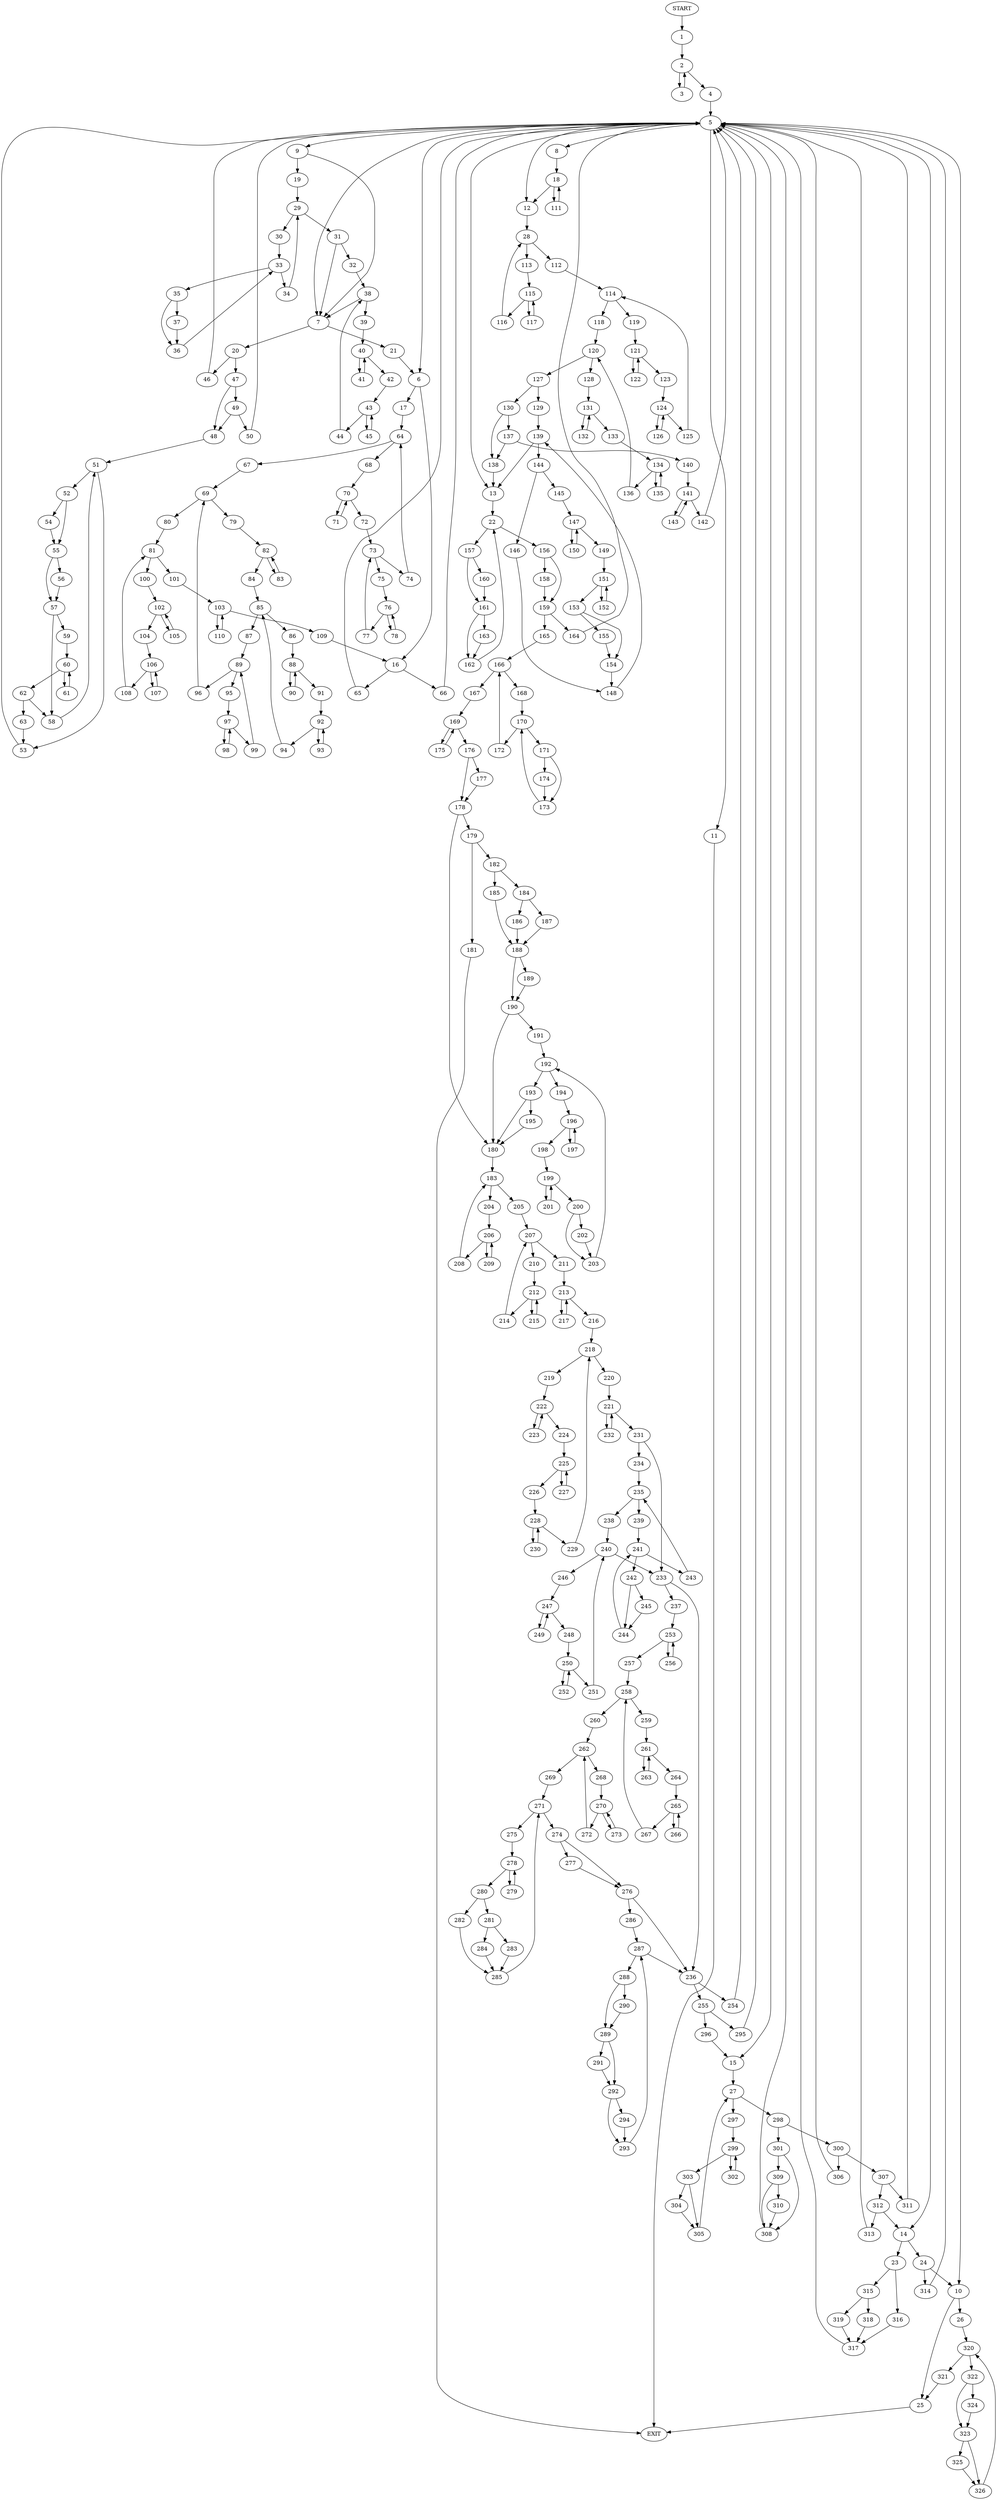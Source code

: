 digraph {
0 [label="START"]
327 [label="EXIT"]
0 -> 1
1 -> 2
2 -> 3
2 -> 4
3 -> 2
4 -> 5
5 -> 6
5 -> 7
5 -> 8
5 -> 9
5 -> 10
5 -> 11
5 -> 12
5 -> 13
5 -> 14
5 -> 15
11 -> 327
6 -> 16
6 -> 17
8 -> 18
9 -> 7
9 -> 19
7 -> 20
7 -> 21
13 -> 22
14 -> 23
14 -> 24
10 -> 25
10 -> 26
15 -> 27
12 -> 28
19 -> 29
29 -> 30
29 -> 31
31 -> 7
31 -> 32
30 -> 33
33 -> 34
33 -> 35
35 -> 36
35 -> 37
34 -> 29
37 -> 36
36 -> 33
32 -> 38
38 -> 7
38 -> 39
39 -> 40
40 -> 41
40 -> 42
41 -> 40
42 -> 43
43 -> 44
43 -> 45
45 -> 43
44 -> 38
20 -> 46
20 -> 47
21 -> 6
46 -> 5
47 -> 48
47 -> 49
49 -> 50
49 -> 48
48 -> 51
50 -> 5
51 -> 52
51 -> 53
52 -> 54
52 -> 55
53 -> 5
54 -> 55
55 -> 56
55 -> 57
57 -> 58
57 -> 59
56 -> 57
59 -> 60
58 -> 51
60 -> 61
60 -> 62
61 -> 60
62 -> 63
62 -> 58
63 -> 53
17 -> 64
16 -> 65
16 -> 66
64 -> 67
64 -> 68
67 -> 69
68 -> 70
70 -> 71
70 -> 72
71 -> 70
72 -> 73
73 -> 74
73 -> 75
74 -> 64
75 -> 76
76 -> 77
76 -> 78
78 -> 76
77 -> 73
69 -> 79
69 -> 80
80 -> 81
79 -> 82
82 -> 83
82 -> 84
83 -> 82
84 -> 85
85 -> 86
85 -> 87
86 -> 88
87 -> 89
88 -> 90
88 -> 91
91 -> 92
90 -> 88
92 -> 93
92 -> 94
94 -> 85
93 -> 92
89 -> 95
89 -> 96
95 -> 97
96 -> 69
97 -> 98
97 -> 99
98 -> 97
99 -> 89
81 -> 100
81 -> 101
100 -> 102
101 -> 103
102 -> 104
102 -> 105
105 -> 102
104 -> 106
106 -> 107
106 -> 108
108 -> 81
107 -> 106
103 -> 109
103 -> 110
109 -> 16
110 -> 103
65 -> 5
66 -> 5
18 -> 111
18 -> 12
111 -> 18
28 -> 112
28 -> 113
112 -> 114
113 -> 115
115 -> 116
115 -> 117
116 -> 28
117 -> 115
114 -> 118
114 -> 119
118 -> 120
119 -> 121
121 -> 122
121 -> 123
122 -> 121
123 -> 124
124 -> 125
124 -> 126
125 -> 114
126 -> 124
120 -> 127
120 -> 128
127 -> 129
127 -> 130
128 -> 131
131 -> 132
131 -> 133
133 -> 134
132 -> 131
134 -> 135
134 -> 136
136 -> 120
135 -> 134
130 -> 137
130 -> 138
129 -> 139
137 -> 138
137 -> 140
138 -> 13
140 -> 141
141 -> 142
141 -> 143
143 -> 141
142 -> 5
139 -> 144
139 -> 13
144 -> 145
144 -> 146
145 -> 147
146 -> 148
148 -> 139
147 -> 149
147 -> 150
150 -> 147
149 -> 151
151 -> 152
151 -> 153
152 -> 151
153 -> 154
153 -> 155
155 -> 154
154 -> 148
22 -> 156
22 -> 157
156 -> 158
156 -> 159
157 -> 160
157 -> 161
160 -> 161
161 -> 162
161 -> 163
162 -> 22
163 -> 162
158 -> 159
159 -> 164
159 -> 165
164 -> 5
165 -> 166
166 -> 167
166 -> 168
167 -> 169
168 -> 170
170 -> 171
170 -> 172
172 -> 166
171 -> 173
171 -> 174
174 -> 173
173 -> 170
169 -> 175
169 -> 176
176 -> 177
176 -> 178
175 -> 169
178 -> 179
178 -> 180
177 -> 178
179 -> 181
179 -> 182
180 -> 183
182 -> 184
182 -> 185
181 -> 327
184 -> 186
184 -> 187
185 -> 188
188 -> 189
188 -> 190
186 -> 188
187 -> 188
189 -> 190
190 -> 180
190 -> 191
191 -> 192
192 -> 193
192 -> 194
193 -> 180
193 -> 195
194 -> 196
196 -> 197
196 -> 198
198 -> 199
197 -> 196
199 -> 200
199 -> 201
201 -> 199
200 -> 202
200 -> 203
203 -> 192
202 -> 203
195 -> 180
183 -> 204
183 -> 205
204 -> 206
205 -> 207
206 -> 208
206 -> 209
209 -> 206
208 -> 183
207 -> 210
207 -> 211
210 -> 212
211 -> 213
212 -> 214
212 -> 215
215 -> 212
214 -> 207
213 -> 216
213 -> 217
217 -> 213
216 -> 218
218 -> 219
218 -> 220
220 -> 221
219 -> 222
222 -> 223
222 -> 224
223 -> 222
224 -> 225
225 -> 226
225 -> 227
227 -> 225
226 -> 228
228 -> 229
228 -> 230
230 -> 228
229 -> 218
221 -> 231
221 -> 232
231 -> 233
231 -> 234
232 -> 221
234 -> 235
233 -> 236
233 -> 237
235 -> 238
235 -> 239
238 -> 240
239 -> 241
241 -> 242
241 -> 243
242 -> 244
242 -> 245
243 -> 235
244 -> 241
245 -> 244
240 -> 233
240 -> 246
246 -> 247
247 -> 248
247 -> 249
248 -> 250
249 -> 247
250 -> 251
250 -> 252
251 -> 240
252 -> 250
237 -> 253
236 -> 254
236 -> 255
253 -> 256
253 -> 257
256 -> 253
257 -> 258
258 -> 259
258 -> 260
259 -> 261
260 -> 262
261 -> 263
261 -> 264
264 -> 265
263 -> 261
265 -> 266
265 -> 267
266 -> 265
267 -> 258
262 -> 268
262 -> 269
268 -> 270
269 -> 271
270 -> 272
270 -> 273
272 -> 262
273 -> 270
271 -> 274
271 -> 275
274 -> 276
274 -> 277
275 -> 278
278 -> 279
278 -> 280
279 -> 278
280 -> 281
280 -> 282
281 -> 283
281 -> 284
282 -> 285
285 -> 271
283 -> 285
284 -> 285
276 -> 236
276 -> 286
277 -> 276
286 -> 287
287 -> 236
287 -> 288
288 -> 289
288 -> 290
289 -> 291
289 -> 292
290 -> 289
292 -> 293
292 -> 294
291 -> 292
294 -> 293
293 -> 287
254 -> 5
255 -> 295
255 -> 296
296 -> 15
295 -> 5
27 -> 297
27 -> 298
297 -> 299
298 -> 300
298 -> 301
299 -> 302
299 -> 303
303 -> 304
303 -> 305
302 -> 299
304 -> 305
305 -> 27
300 -> 306
300 -> 307
301 -> 308
301 -> 309
308 -> 5
309 -> 308
309 -> 310
310 -> 308
306 -> 5
307 -> 311
307 -> 312
312 -> 14
312 -> 313
311 -> 5
313 -> 5
24 -> 10
24 -> 314
23 -> 315
23 -> 316
316 -> 317
315 -> 318
315 -> 319
317 -> 5
319 -> 317
318 -> 317
314 -> 5
25 -> 327
26 -> 320
320 -> 321
320 -> 322
322 -> 323
322 -> 324
321 -> 25
323 -> 325
323 -> 326
324 -> 323
325 -> 326
326 -> 320
}
